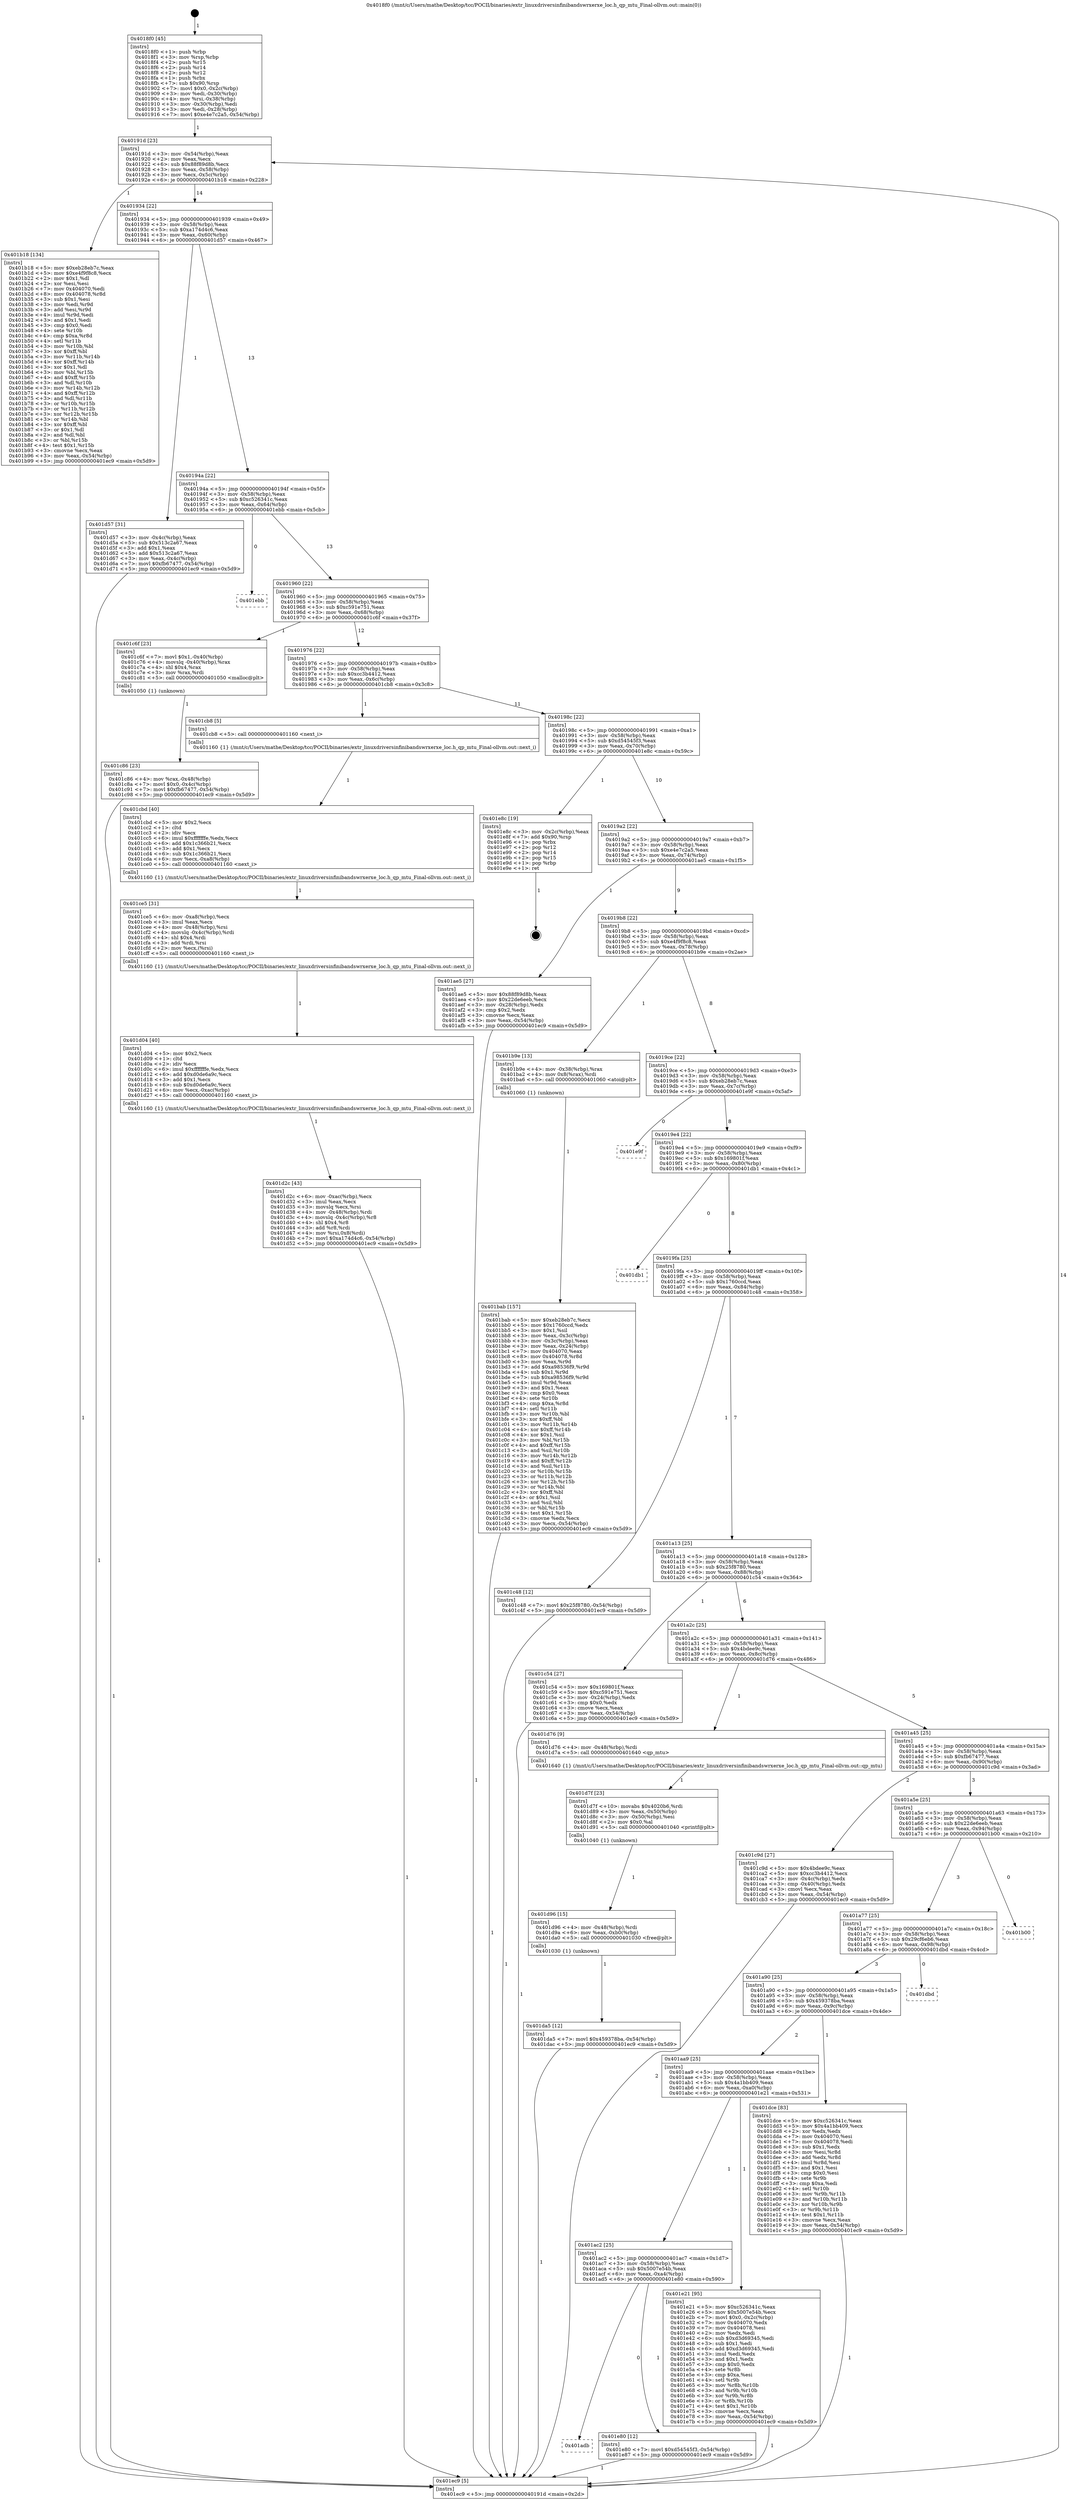 digraph "0x4018f0" {
  label = "0x4018f0 (/mnt/c/Users/mathe/Desktop/tcc/POCII/binaries/extr_linuxdriversinfinibandswrxerxe_loc.h_qp_mtu_Final-ollvm.out::main(0))"
  labelloc = "t"
  node[shape=record]

  Entry [label="",width=0.3,height=0.3,shape=circle,fillcolor=black,style=filled]
  "0x40191d" [label="{
     0x40191d [23]\l
     | [instrs]\l
     &nbsp;&nbsp;0x40191d \<+3\>: mov -0x54(%rbp),%eax\l
     &nbsp;&nbsp;0x401920 \<+2\>: mov %eax,%ecx\l
     &nbsp;&nbsp;0x401922 \<+6\>: sub $0x88f89d8b,%ecx\l
     &nbsp;&nbsp;0x401928 \<+3\>: mov %eax,-0x58(%rbp)\l
     &nbsp;&nbsp;0x40192b \<+3\>: mov %ecx,-0x5c(%rbp)\l
     &nbsp;&nbsp;0x40192e \<+6\>: je 0000000000401b18 \<main+0x228\>\l
  }"]
  "0x401b18" [label="{
     0x401b18 [134]\l
     | [instrs]\l
     &nbsp;&nbsp;0x401b18 \<+5\>: mov $0xeb28eb7c,%eax\l
     &nbsp;&nbsp;0x401b1d \<+5\>: mov $0xe4f9f8c8,%ecx\l
     &nbsp;&nbsp;0x401b22 \<+2\>: mov $0x1,%dl\l
     &nbsp;&nbsp;0x401b24 \<+2\>: xor %esi,%esi\l
     &nbsp;&nbsp;0x401b26 \<+7\>: mov 0x404070,%edi\l
     &nbsp;&nbsp;0x401b2d \<+8\>: mov 0x404078,%r8d\l
     &nbsp;&nbsp;0x401b35 \<+3\>: sub $0x1,%esi\l
     &nbsp;&nbsp;0x401b38 \<+3\>: mov %edi,%r9d\l
     &nbsp;&nbsp;0x401b3b \<+3\>: add %esi,%r9d\l
     &nbsp;&nbsp;0x401b3e \<+4\>: imul %r9d,%edi\l
     &nbsp;&nbsp;0x401b42 \<+3\>: and $0x1,%edi\l
     &nbsp;&nbsp;0x401b45 \<+3\>: cmp $0x0,%edi\l
     &nbsp;&nbsp;0x401b48 \<+4\>: sete %r10b\l
     &nbsp;&nbsp;0x401b4c \<+4\>: cmp $0xa,%r8d\l
     &nbsp;&nbsp;0x401b50 \<+4\>: setl %r11b\l
     &nbsp;&nbsp;0x401b54 \<+3\>: mov %r10b,%bl\l
     &nbsp;&nbsp;0x401b57 \<+3\>: xor $0xff,%bl\l
     &nbsp;&nbsp;0x401b5a \<+3\>: mov %r11b,%r14b\l
     &nbsp;&nbsp;0x401b5d \<+4\>: xor $0xff,%r14b\l
     &nbsp;&nbsp;0x401b61 \<+3\>: xor $0x1,%dl\l
     &nbsp;&nbsp;0x401b64 \<+3\>: mov %bl,%r15b\l
     &nbsp;&nbsp;0x401b67 \<+4\>: and $0xff,%r15b\l
     &nbsp;&nbsp;0x401b6b \<+3\>: and %dl,%r10b\l
     &nbsp;&nbsp;0x401b6e \<+3\>: mov %r14b,%r12b\l
     &nbsp;&nbsp;0x401b71 \<+4\>: and $0xff,%r12b\l
     &nbsp;&nbsp;0x401b75 \<+3\>: and %dl,%r11b\l
     &nbsp;&nbsp;0x401b78 \<+3\>: or %r10b,%r15b\l
     &nbsp;&nbsp;0x401b7b \<+3\>: or %r11b,%r12b\l
     &nbsp;&nbsp;0x401b7e \<+3\>: xor %r12b,%r15b\l
     &nbsp;&nbsp;0x401b81 \<+3\>: or %r14b,%bl\l
     &nbsp;&nbsp;0x401b84 \<+3\>: xor $0xff,%bl\l
     &nbsp;&nbsp;0x401b87 \<+3\>: or $0x1,%dl\l
     &nbsp;&nbsp;0x401b8a \<+2\>: and %dl,%bl\l
     &nbsp;&nbsp;0x401b8c \<+3\>: or %bl,%r15b\l
     &nbsp;&nbsp;0x401b8f \<+4\>: test $0x1,%r15b\l
     &nbsp;&nbsp;0x401b93 \<+3\>: cmovne %ecx,%eax\l
     &nbsp;&nbsp;0x401b96 \<+3\>: mov %eax,-0x54(%rbp)\l
     &nbsp;&nbsp;0x401b99 \<+5\>: jmp 0000000000401ec9 \<main+0x5d9\>\l
  }"]
  "0x401934" [label="{
     0x401934 [22]\l
     | [instrs]\l
     &nbsp;&nbsp;0x401934 \<+5\>: jmp 0000000000401939 \<main+0x49\>\l
     &nbsp;&nbsp;0x401939 \<+3\>: mov -0x58(%rbp),%eax\l
     &nbsp;&nbsp;0x40193c \<+5\>: sub $0xa174d4c6,%eax\l
     &nbsp;&nbsp;0x401941 \<+3\>: mov %eax,-0x60(%rbp)\l
     &nbsp;&nbsp;0x401944 \<+6\>: je 0000000000401d57 \<main+0x467\>\l
  }"]
  Exit [label="",width=0.3,height=0.3,shape=circle,fillcolor=black,style=filled,peripheries=2]
  "0x401d57" [label="{
     0x401d57 [31]\l
     | [instrs]\l
     &nbsp;&nbsp;0x401d57 \<+3\>: mov -0x4c(%rbp),%eax\l
     &nbsp;&nbsp;0x401d5a \<+5\>: sub $0x513c2a67,%eax\l
     &nbsp;&nbsp;0x401d5f \<+3\>: add $0x1,%eax\l
     &nbsp;&nbsp;0x401d62 \<+5\>: add $0x513c2a67,%eax\l
     &nbsp;&nbsp;0x401d67 \<+3\>: mov %eax,-0x4c(%rbp)\l
     &nbsp;&nbsp;0x401d6a \<+7\>: movl $0xfb67477,-0x54(%rbp)\l
     &nbsp;&nbsp;0x401d71 \<+5\>: jmp 0000000000401ec9 \<main+0x5d9\>\l
  }"]
  "0x40194a" [label="{
     0x40194a [22]\l
     | [instrs]\l
     &nbsp;&nbsp;0x40194a \<+5\>: jmp 000000000040194f \<main+0x5f\>\l
     &nbsp;&nbsp;0x40194f \<+3\>: mov -0x58(%rbp),%eax\l
     &nbsp;&nbsp;0x401952 \<+5\>: sub $0xc526341c,%eax\l
     &nbsp;&nbsp;0x401957 \<+3\>: mov %eax,-0x64(%rbp)\l
     &nbsp;&nbsp;0x40195a \<+6\>: je 0000000000401ebb \<main+0x5cb\>\l
  }"]
  "0x401adb" [label="{
     0x401adb\l
  }", style=dashed]
  "0x401ebb" [label="{
     0x401ebb\l
  }", style=dashed]
  "0x401960" [label="{
     0x401960 [22]\l
     | [instrs]\l
     &nbsp;&nbsp;0x401960 \<+5\>: jmp 0000000000401965 \<main+0x75\>\l
     &nbsp;&nbsp;0x401965 \<+3\>: mov -0x58(%rbp),%eax\l
     &nbsp;&nbsp;0x401968 \<+5\>: sub $0xc591e751,%eax\l
     &nbsp;&nbsp;0x40196d \<+3\>: mov %eax,-0x68(%rbp)\l
     &nbsp;&nbsp;0x401970 \<+6\>: je 0000000000401c6f \<main+0x37f\>\l
  }"]
  "0x401e80" [label="{
     0x401e80 [12]\l
     | [instrs]\l
     &nbsp;&nbsp;0x401e80 \<+7\>: movl $0xd54545f3,-0x54(%rbp)\l
     &nbsp;&nbsp;0x401e87 \<+5\>: jmp 0000000000401ec9 \<main+0x5d9\>\l
  }"]
  "0x401c6f" [label="{
     0x401c6f [23]\l
     | [instrs]\l
     &nbsp;&nbsp;0x401c6f \<+7\>: movl $0x1,-0x40(%rbp)\l
     &nbsp;&nbsp;0x401c76 \<+4\>: movslq -0x40(%rbp),%rax\l
     &nbsp;&nbsp;0x401c7a \<+4\>: shl $0x4,%rax\l
     &nbsp;&nbsp;0x401c7e \<+3\>: mov %rax,%rdi\l
     &nbsp;&nbsp;0x401c81 \<+5\>: call 0000000000401050 \<malloc@plt\>\l
     | [calls]\l
     &nbsp;&nbsp;0x401050 \{1\} (unknown)\l
  }"]
  "0x401976" [label="{
     0x401976 [22]\l
     | [instrs]\l
     &nbsp;&nbsp;0x401976 \<+5\>: jmp 000000000040197b \<main+0x8b\>\l
     &nbsp;&nbsp;0x40197b \<+3\>: mov -0x58(%rbp),%eax\l
     &nbsp;&nbsp;0x40197e \<+5\>: sub $0xcc3b4412,%eax\l
     &nbsp;&nbsp;0x401983 \<+3\>: mov %eax,-0x6c(%rbp)\l
     &nbsp;&nbsp;0x401986 \<+6\>: je 0000000000401cb8 \<main+0x3c8\>\l
  }"]
  "0x401ac2" [label="{
     0x401ac2 [25]\l
     | [instrs]\l
     &nbsp;&nbsp;0x401ac2 \<+5\>: jmp 0000000000401ac7 \<main+0x1d7\>\l
     &nbsp;&nbsp;0x401ac7 \<+3\>: mov -0x58(%rbp),%eax\l
     &nbsp;&nbsp;0x401aca \<+5\>: sub $0x5007e54b,%eax\l
     &nbsp;&nbsp;0x401acf \<+6\>: mov %eax,-0xa4(%rbp)\l
     &nbsp;&nbsp;0x401ad5 \<+6\>: je 0000000000401e80 \<main+0x590\>\l
  }"]
  "0x401cb8" [label="{
     0x401cb8 [5]\l
     | [instrs]\l
     &nbsp;&nbsp;0x401cb8 \<+5\>: call 0000000000401160 \<next_i\>\l
     | [calls]\l
     &nbsp;&nbsp;0x401160 \{1\} (/mnt/c/Users/mathe/Desktop/tcc/POCII/binaries/extr_linuxdriversinfinibandswrxerxe_loc.h_qp_mtu_Final-ollvm.out::next_i)\l
  }"]
  "0x40198c" [label="{
     0x40198c [22]\l
     | [instrs]\l
     &nbsp;&nbsp;0x40198c \<+5\>: jmp 0000000000401991 \<main+0xa1\>\l
     &nbsp;&nbsp;0x401991 \<+3\>: mov -0x58(%rbp),%eax\l
     &nbsp;&nbsp;0x401994 \<+5\>: sub $0xd54545f3,%eax\l
     &nbsp;&nbsp;0x401999 \<+3\>: mov %eax,-0x70(%rbp)\l
     &nbsp;&nbsp;0x40199c \<+6\>: je 0000000000401e8c \<main+0x59c\>\l
  }"]
  "0x401e21" [label="{
     0x401e21 [95]\l
     | [instrs]\l
     &nbsp;&nbsp;0x401e21 \<+5\>: mov $0xc526341c,%eax\l
     &nbsp;&nbsp;0x401e26 \<+5\>: mov $0x5007e54b,%ecx\l
     &nbsp;&nbsp;0x401e2b \<+7\>: movl $0x0,-0x2c(%rbp)\l
     &nbsp;&nbsp;0x401e32 \<+7\>: mov 0x404070,%edx\l
     &nbsp;&nbsp;0x401e39 \<+7\>: mov 0x404078,%esi\l
     &nbsp;&nbsp;0x401e40 \<+2\>: mov %edx,%edi\l
     &nbsp;&nbsp;0x401e42 \<+6\>: sub $0xd3d69345,%edi\l
     &nbsp;&nbsp;0x401e48 \<+3\>: sub $0x1,%edi\l
     &nbsp;&nbsp;0x401e4b \<+6\>: add $0xd3d69345,%edi\l
     &nbsp;&nbsp;0x401e51 \<+3\>: imul %edi,%edx\l
     &nbsp;&nbsp;0x401e54 \<+3\>: and $0x1,%edx\l
     &nbsp;&nbsp;0x401e57 \<+3\>: cmp $0x0,%edx\l
     &nbsp;&nbsp;0x401e5a \<+4\>: sete %r8b\l
     &nbsp;&nbsp;0x401e5e \<+3\>: cmp $0xa,%esi\l
     &nbsp;&nbsp;0x401e61 \<+4\>: setl %r9b\l
     &nbsp;&nbsp;0x401e65 \<+3\>: mov %r8b,%r10b\l
     &nbsp;&nbsp;0x401e68 \<+3\>: and %r9b,%r10b\l
     &nbsp;&nbsp;0x401e6b \<+3\>: xor %r9b,%r8b\l
     &nbsp;&nbsp;0x401e6e \<+3\>: or %r8b,%r10b\l
     &nbsp;&nbsp;0x401e71 \<+4\>: test $0x1,%r10b\l
     &nbsp;&nbsp;0x401e75 \<+3\>: cmovne %ecx,%eax\l
     &nbsp;&nbsp;0x401e78 \<+3\>: mov %eax,-0x54(%rbp)\l
     &nbsp;&nbsp;0x401e7b \<+5\>: jmp 0000000000401ec9 \<main+0x5d9\>\l
  }"]
  "0x401e8c" [label="{
     0x401e8c [19]\l
     | [instrs]\l
     &nbsp;&nbsp;0x401e8c \<+3\>: mov -0x2c(%rbp),%eax\l
     &nbsp;&nbsp;0x401e8f \<+7\>: add $0x90,%rsp\l
     &nbsp;&nbsp;0x401e96 \<+1\>: pop %rbx\l
     &nbsp;&nbsp;0x401e97 \<+2\>: pop %r12\l
     &nbsp;&nbsp;0x401e99 \<+2\>: pop %r14\l
     &nbsp;&nbsp;0x401e9b \<+2\>: pop %r15\l
     &nbsp;&nbsp;0x401e9d \<+1\>: pop %rbp\l
     &nbsp;&nbsp;0x401e9e \<+1\>: ret\l
  }"]
  "0x4019a2" [label="{
     0x4019a2 [22]\l
     | [instrs]\l
     &nbsp;&nbsp;0x4019a2 \<+5\>: jmp 00000000004019a7 \<main+0xb7\>\l
     &nbsp;&nbsp;0x4019a7 \<+3\>: mov -0x58(%rbp),%eax\l
     &nbsp;&nbsp;0x4019aa \<+5\>: sub $0xe4e7c2a5,%eax\l
     &nbsp;&nbsp;0x4019af \<+3\>: mov %eax,-0x74(%rbp)\l
     &nbsp;&nbsp;0x4019b2 \<+6\>: je 0000000000401ae5 \<main+0x1f5\>\l
  }"]
  "0x401aa9" [label="{
     0x401aa9 [25]\l
     | [instrs]\l
     &nbsp;&nbsp;0x401aa9 \<+5\>: jmp 0000000000401aae \<main+0x1be\>\l
     &nbsp;&nbsp;0x401aae \<+3\>: mov -0x58(%rbp),%eax\l
     &nbsp;&nbsp;0x401ab1 \<+5\>: sub $0x4a1bb409,%eax\l
     &nbsp;&nbsp;0x401ab6 \<+6\>: mov %eax,-0xa0(%rbp)\l
     &nbsp;&nbsp;0x401abc \<+6\>: je 0000000000401e21 \<main+0x531\>\l
  }"]
  "0x401ae5" [label="{
     0x401ae5 [27]\l
     | [instrs]\l
     &nbsp;&nbsp;0x401ae5 \<+5\>: mov $0x88f89d8b,%eax\l
     &nbsp;&nbsp;0x401aea \<+5\>: mov $0x22de6eeb,%ecx\l
     &nbsp;&nbsp;0x401aef \<+3\>: mov -0x28(%rbp),%edx\l
     &nbsp;&nbsp;0x401af2 \<+3\>: cmp $0x2,%edx\l
     &nbsp;&nbsp;0x401af5 \<+3\>: cmovne %ecx,%eax\l
     &nbsp;&nbsp;0x401af8 \<+3\>: mov %eax,-0x54(%rbp)\l
     &nbsp;&nbsp;0x401afb \<+5\>: jmp 0000000000401ec9 \<main+0x5d9\>\l
  }"]
  "0x4019b8" [label="{
     0x4019b8 [22]\l
     | [instrs]\l
     &nbsp;&nbsp;0x4019b8 \<+5\>: jmp 00000000004019bd \<main+0xcd\>\l
     &nbsp;&nbsp;0x4019bd \<+3\>: mov -0x58(%rbp),%eax\l
     &nbsp;&nbsp;0x4019c0 \<+5\>: sub $0xe4f9f8c8,%eax\l
     &nbsp;&nbsp;0x4019c5 \<+3\>: mov %eax,-0x78(%rbp)\l
     &nbsp;&nbsp;0x4019c8 \<+6\>: je 0000000000401b9e \<main+0x2ae\>\l
  }"]
  "0x401ec9" [label="{
     0x401ec9 [5]\l
     | [instrs]\l
     &nbsp;&nbsp;0x401ec9 \<+5\>: jmp 000000000040191d \<main+0x2d\>\l
  }"]
  "0x4018f0" [label="{
     0x4018f0 [45]\l
     | [instrs]\l
     &nbsp;&nbsp;0x4018f0 \<+1\>: push %rbp\l
     &nbsp;&nbsp;0x4018f1 \<+3\>: mov %rsp,%rbp\l
     &nbsp;&nbsp;0x4018f4 \<+2\>: push %r15\l
     &nbsp;&nbsp;0x4018f6 \<+2\>: push %r14\l
     &nbsp;&nbsp;0x4018f8 \<+2\>: push %r12\l
     &nbsp;&nbsp;0x4018fa \<+1\>: push %rbx\l
     &nbsp;&nbsp;0x4018fb \<+7\>: sub $0x90,%rsp\l
     &nbsp;&nbsp;0x401902 \<+7\>: movl $0x0,-0x2c(%rbp)\l
     &nbsp;&nbsp;0x401909 \<+3\>: mov %edi,-0x30(%rbp)\l
     &nbsp;&nbsp;0x40190c \<+4\>: mov %rsi,-0x38(%rbp)\l
     &nbsp;&nbsp;0x401910 \<+3\>: mov -0x30(%rbp),%edi\l
     &nbsp;&nbsp;0x401913 \<+3\>: mov %edi,-0x28(%rbp)\l
     &nbsp;&nbsp;0x401916 \<+7\>: movl $0xe4e7c2a5,-0x54(%rbp)\l
  }"]
  "0x401dce" [label="{
     0x401dce [83]\l
     | [instrs]\l
     &nbsp;&nbsp;0x401dce \<+5\>: mov $0xc526341c,%eax\l
     &nbsp;&nbsp;0x401dd3 \<+5\>: mov $0x4a1bb409,%ecx\l
     &nbsp;&nbsp;0x401dd8 \<+2\>: xor %edx,%edx\l
     &nbsp;&nbsp;0x401dda \<+7\>: mov 0x404070,%esi\l
     &nbsp;&nbsp;0x401de1 \<+7\>: mov 0x404078,%edi\l
     &nbsp;&nbsp;0x401de8 \<+3\>: sub $0x1,%edx\l
     &nbsp;&nbsp;0x401deb \<+3\>: mov %esi,%r8d\l
     &nbsp;&nbsp;0x401dee \<+3\>: add %edx,%r8d\l
     &nbsp;&nbsp;0x401df1 \<+4\>: imul %r8d,%esi\l
     &nbsp;&nbsp;0x401df5 \<+3\>: and $0x1,%esi\l
     &nbsp;&nbsp;0x401df8 \<+3\>: cmp $0x0,%esi\l
     &nbsp;&nbsp;0x401dfb \<+4\>: sete %r9b\l
     &nbsp;&nbsp;0x401dff \<+3\>: cmp $0xa,%edi\l
     &nbsp;&nbsp;0x401e02 \<+4\>: setl %r10b\l
     &nbsp;&nbsp;0x401e06 \<+3\>: mov %r9b,%r11b\l
     &nbsp;&nbsp;0x401e09 \<+3\>: and %r10b,%r11b\l
     &nbsp;&nbsp;0x401e0c \<+3\>: xor %r10b,%r9b\l
     &nbsp;&nbsp;0x401e0f \<+3\>: or %r9b,%r11b\l
     &nbsp;&nbsp;0x401e12 \<+4\>: test $0x1,%r11b\l
     &nbsp;&nbsp;0x401e16 \<+3\>: cmovne %ecx,%eax\l
     &nbsp;&nbsp;0x401e19 \<+3\>: mov %eax,-0x54(%rbp)\l
     &nbsp;&nbsp;0x401e1c \<+5\>: jmp 0000000000401ec9 \<main+0x5d9\>\l
  }"]
  "0x401b9e" [label="{
     0x401b9e [13]\l
     | [instrs]\l
     &nbsp;&nbsp;0x401b9e \<+4\>: mov -0x38(%rbp),%rax\l
     &nbsp;&nbsp;0x401ba2 \<+4\>: mov 0x8(%rax),%rdi\l
     &nbsp;&nbsp;0x401ba6 \<+5\>: call 0000000000401060 \<atoi@plt\>\l
     | [calls]\l
     &nbsp;&nbsp;0x401060 \{1\} (unknown)\l
  }"]
  "0x4019ce" [label="{
     0x4019ce [22]\l
     | [instrs]\l
     &nbsp;&nbsp;0x4019ce \<+5\>: jmp 00000000004019d3 \<main+0xe3\>\l
     &nbsp;&nbsp;0x4019d3 \<+3\>: mov -0x58(%rbp),%eax\l
     &nbsp;&nbsp;0x4019d6 \<+5\>: sub $0xeb28eb7c,%eax\l
     &nbsp;&nbsp;0x4019db \<+3\>: mov %eax,-0x7c(%rbp)\l
     &nbsp;&nbsp;0x4019de \<+6\>: je 0000000000401e9f \<main+0x5af\>\l
  }"]
  "0x401bab" [label="{
     0x401bab [157]\l
     | [instrs]\l
     &nbsp;&nbsp;0x401bab \<+5\>: mov $0xeb28eb7c,%ecx\l
     &nbsp;&nbsp;0x401bb0 \<+5\>: mov $0x1760ccd,%edx\l
     &nbsp;&nbsp;0x401bb5 \<+3\>: mov $0x1,%sil\l
     &nbsp;&nbsp;0x401bb8 \<+3\>: mov %eax,-0x3c(%rbp)\l
     &nbsp;&nbsp;0x401bbb \<+3\>: mov -0x3c(%rbp),%eax\l
     &nbsp;&nbsp;0x401bbe \<+3\>: mov %eax,-0x24(%rbp)\l
     &nbsp;&nbsp;0x401bc1 \<+7\>: mov 0x404070,%eax\l
     &nbsp;&nbsp;0x401bc8 \<+8\>: mov 0x404078,%r8d\l
     &nbsp;&nbsp;0x401bd0 \<+3\>: mov %eax,%r9d\l
     &nbsp;&nbsp;0x401bd3 \<+7\>: add $0xa98536f9,%r9d\l
     &nbsp;&nbsp;0x401bda \<+4\>: sub $0x1,%r9d\l
     &nbsp;&nbsp;0x401bde \<+7\>: sub $0xa98536f9,%r9d\l
     &nbsp;&nbsp;0x401be5 \<+4\>: imul %r9d,%eax\l
     &nbsp;&nbsp;0x401be9 \<+3\>: and $0x1,%eax\l
     &nbsp;&nbsp;0x401bec \<+3\>: cmp $0x0,%eax\l
     &nbsp;&nbsp;0x401bef \<+4\>: sete %r10b\l
     &nbsp;&nbsp;0x401bf3 \<+4\>: cmp $0xa,%r8d\l
     &nbsp;&nbsp;0x401bf7 \<+4\>: setl %r11b\l
     &nbsp;&nbsp;0x401bfb \<+3\>: mov %r10b,%bl\l
     &nbsp;&nbsp;0x401bfe \<+3\>: xor $0xff,%bl\l
     &nbsp;&nbsp;0x401c01 \<+3\>: mov %r11b,%r14b\l
     &nbsp;&nbsp;0x401c04 \<+4\>: xor $0xff,%r14b\l
     &nbsp;&nbsp;0x401c08 \<+4\>: xor $0x1,%sil\l
     &nbsp;&nbsp;0x401c0c \<+3\>: mov %bl,%r15b\l
     &nbsp;&nbsp;0x401c0f \<+4\>: and $0xff,%r15b\l
     &nbsp;&nbsp;0x401c13 \<+3\>: and %sil,%r10b\l
     &nbsp;&nbsp;0x401c16 \<+3\>: mov %r14b,%r12b\l
     &nbsp;&nbsp;0x401c19 \<+4\>: and $0xff,%r12b\l
     &nbsp;&nbsp;0x401c1d \<+3\>: and %sil,%r11b\l
     &nbsp;&nbsp;0x401c20 \<+3\>: or %r10b,%r15b\l
     &nbsp;&nbsp;0x401c23 \<+3\>: or %r11b,%r12b\l
     &nbsp;&nbsp;0x401c26 \<+3\>: xor %r12b,%r15b\l
     &nbsp;&nbsp;0x401c29 \<+3\>: or %r14b,%bl\l
     &nbsp;&nbsp;0x401c2c \<+3\>: xor $0xff,%bl\l
     &nbsp;&nbsp;0x401c2f \<+4\>: or $0x1,%sil\l
     &nbsp;&nbsp;0x401c33 \<+3\>: and %sil,%bl\l
     &nbsp;&nbsp;0x401c36 \<+3\>: or %bl,%r15b\l
     &nbsp;&nbsp;0x401c39 \<+4\>: test $0x1,%r15b\l
     &nbsp;&nbsp;0x401c3d \<+3\>: cmovne %edx,%ecx\l
     &nbsp;&nbsp;0x401c40 \<+3\>: mov %ecx,-0x54(%rbp)\l
     &nbsp;&nbsp;0x401c43 \<+5\>: jmp 0000000000401ec9 \<main+0x5d9\>\l
  }"]
  "0x401a90" [label="{
     0x401a90 [25]\l
     | [instrs]\l
     &nbsp;&nbsp;0x401a90 \<+5\>: jmp 0000000000401a95 \<main+0x1a5\>\l
     &nbsp;&nbsp;0x401a95 \<+3\>: mov -0x58(%rbp),%eax\l
     &nbsp;&nbsp;0x401a98 \<+5\>: sub $0x459378ba,%eax\l
     &nbsp;&nbsp;0x401a9d \<+6\>: mov %eax,-0x9c(%rbp)\l
     &nbsp;&nbsp;0x401aa3 \<+6\>: je 0000000000401dce \<main+0x4de\>\l
  }"]
  "0x401e9f" [label="{
     0x401e9f\l
  }", style=dashed]
  "0x4019e4" [label="{
     0x4019e4 [22]\l
     | [instrs]\l
     &nbsp;&nbsp;0x4019e4 \<+5\>: jmp 00000000004019e9 \<main+0xf9\>\l
     &nbsp;&nbsp;0x4019e9 \<+3\>: mov -0x58(%rbp),%eax\l
     &nbsp;&nbsp;0x4019ec \<+5\>: sub $0x169801f,%eax\l
     &nbsp;&nbsp;0x4019f1 \<+3\>: mov %eax,-0x80(%rbp)\l
     &nbsp;&nbsp;0x4019f4 \<+6\>: je 0000000000401db1 \<main+0x4c1\>\l
  }"]
  "0x401dbd" [label="{
     0x401dbd\l
  }", style=dashed]
  "0x401db1" [label="{
     0x401db1\l
  }", style=dashed]
  "0x4019fa" [label="{
     0x4019fa [25]\l
     | [instrs]\l
     &nbsp;&nbsp;0x4019fa \<+5\>: jmp 00000000004019ff \<main+0x10f\>\l
     &nbsp;&nbsp;0x4019ff \<+3\>: mov -0x58(%rbp),%eax\l
     &nbsp;&nbsp;0x401a02 \<+5\>: sub $0x1760ccd,%eax\l
     &nbsp;&nbsp;0x401a07 \<+6\>: mov %eax,-0x84(%rbp)\l
     &nbsp;&nbsp;0x401a0d \<+6\>: je 0000000000401c48 \<main+0x358\>\l
  }"]
  "0x401a77" [label="{
     0x401a77 [25]\l
     | [instrs]\l
     &nbsp;&nbsp;0x401a77 \<+5\>: jmp 0000000000401a7c \<main+0x18c\>\l
     &nbsp;&nbsp;0x401a7c \<+3\>: mov -0x58(%rbp),%eax\l
     &nbsp;&nbsp;0x401a7f \<+5\>: sub $0x29cf6eb6,%eax\l
     &nbsp;&nbsp;0x401a84 \<+6\>: mov %eax,-0x98(%rbp)\l
     &nbsp;&nbsp;0x401a8a \<+6\>: je 0000000000401dbd \<main+0x4cd\>\l
  }"]
  "0x401c48" [label="{
     0x401c48 [12]\l
     | [instrs]\l
     &nbsp;&nbsp;0x401c48 \<+7\>: movl $0x25f8780,-0x54(%rbp)\l
     &nbsp;&nbsp;0x401c4f \<+5\>: jmp 0000000000401ec9 \<main+0x5d9\>\l
  }"]
  "0x401a13" [label="{
     0x401a13 [25]\l
     | [instrs]\l
     &nbsp;&nbsp;0x401a13 \<+5\>: jmp 0000000000401a18 \<main+0x128\>\l
     &nbsp;&nbsp;0x401a18 \<+3\>: mov -0x58(%rbp),%eax\l
     &nbsp;&nbsp;0x401a1b \<+5\>: sub $0x25f8780,%eax\l
     &nbsp;&nbsp;0x401a20 \<+6\>: mov %eax,-0x88(%rbp)\l
     &nbsp;&nbsp;0x401a26 \<+6\>: je 0000000000401c54 \<main+0x364\>\l
  }"]
  "0x401b00" [label="{
     0x401b00\l
  }", style=dashed]
  "0x401c54" [label="{
     0x401c54 [27]\l
     | [instrs]\l
     &nbsp;&nbsp;0x401c54 \<+5\>: mov $0x169801f,%eax\l
     &nbsp;&nbsp;0x401c59 \<+5\>: mov $0xc591e751,%ecx\l
     &nbsp;&nbsp;0x401c5e \<+3\>: mov -0x24(%rbp),%edx\l
     &nbsp;&nbsp;0x401c61 \<+3\>: cmp $0x0,%edx\l
     &nbsp;&nbsp;0x401c64 \<+3\>: cmove %ecx,%eax\l
     &nbsp;&nbsp;0x401c67 \<+3\>: mov %eax,-0x54(%rbp)\l
     &nbsp;&nbsp;0x401c6a \<+5\>: jmp 0000000000401ec9 \<main+0x5d9\>\l
  }"]
  "0x401a2c" [label="{
     0x401a2c [25]\l
     | [instrs]\l
     &nbsp;&nbsp;0x401a2c \<+5\>: jmp 0000000000401a31 \<main+0x141\>\l
     &nbsp;&nbsp;0x401a31 \<+3\>: mov -0x58(%rbp),%eax\l
     &nbsp;&nbsp;0x401a34 \<+5\>: sub $0x4bdee9c,%eax\l
     &nbsp;&nbsp;0x401a39 \<+6\>: mov %eax,-0x8c(%rbp)\l
     &nbsp;&nbsp;0x401a3f \<+6\>: je 0000000000401d76 \<main+0x486\>\l
  }"]
  "0x401c86" [label="{
     0x401c86 [23]\l
     | [instrs]\l
     &nbsp;&nbsp;0x401c86 \<+4\>: mov %rax,-0x48(%rbp)\l
     &nbsp;&nbsp;0x401c8a \<+7\>: movl $0x0,-0x4c(%rbp)\l
     &nbsp;&nbsp;0x401c91 \<+7\>: movl $0xfb67477,-0x54(%rbp)\l
     &nbsp;&nbsp;0x401c98 \<+5\>: jmp 0000000000401ec9 \<main+0x5d9\>\l
  }"]
  "0x401da5" [label="{
     0x401da5 [12]\l
     | [instrs]\l
     &nbsp;&nbsp;0x401da5 \<+7\>: movl $0x459378ba,-0x54(%rbp)\l
     &nbsp;&nbsp;0x401dac \<+5\>: jmp 0000000000401ec9 \<main+0x5d9\>\l
  }"]
  "0x401d76" [label="{
     0x401d76 [9]\l
     | [instrs]\l
     &nbsp;&nbsp;0x401d76 \<+4\>: mov -0x48(%rbp),%rdi\l
     &nbsp;&nbsp;0x401d7a \<+5\>: call 0000000000401640 \<qp_mtu\>\l
     | [calls]\l
     &nbsp;&nbsp;0x401640 \{1\} (/mnt/c/Users/mathe/Desktop/tcc/POCII/binaries/extr_linuxdriversinfinibandswrxerxe_loc.h_qp_mtu_Final-ollvm.out::qp_mtu)\l
  }"]
  "0x401a45" [label="{
     0x401a45 [25]\l
     | [instrs]\l
     &nbsp;&nbsp;0x401a45 \<+5\>: jmp 0000000000401a4a \<main+0x15a\>\l
     &nbsp;&nbsp;0x401a4a \<+3\>: mov -0x58(%rbp),%eax\l
     &nbsp;&nbsp;0x401a4d \<+5\>: sub $0xfb67477,%eax\l
     &nbsp;&nbsp;0x401a52 \<+6\>: mov %eax,-0x90(%rbp)\l
     &nbsp;&nbsp;0x401a58 \<+6\>: je 0000000000401c9d \<main+0x3ad\>\l
  }"]
  "0x401d96" [label="{
     0x401d96 [15]\l
     | [instrs]\l
     &nbsp;&nbsp;0x401d96 \<+4\>: mov -0x48(%rbp),%rdi\l
     &nbsp;&nbsp;0x401d9a \<+6\>: mov %eax,-0xb0(%rbp)\l
     &nbsp;&nbsp;0x401da0 \<+5\>: call 0000000000401030 \<free@plt\>\l
     | [calls]\l
     &nbsp;&nbsp;0x401030 \{1\} (unknown)\l
  }"]
  "0x401c9d" [label="{
     0x401c9d [27]\l
     | [instrs]\l
     &nbsp;&nbsp;0x401c9d \<+5\>: mov $0x4bdee9c,%eax\l
     &nbsp;&nbsp;0x401ca2 \<+5\>: mov $0xcc3b4412,%ecx\l
     &nbsp;&nbsp;0x401ca7 \<+3\>: mov -0x4c(%rbp),%edx\l
     &nbsp;&nbsp;0x401caa \<+3\>: cmp -0x40(%rbp),%edx\l
     &nbsp;&nbsp;0x401cad \<+3\>: cmovl %ecx,%eax\l
     &nbsp;&nbsp;0x401cb0 \<+3\>: mov %eax,-0x54(%rbp)\l
     &nbsp;&nbsp;0x401cb3 \<+5\>: jmp 0000000000401ec9 \<main+0x5d9\>\l
  }"]
  "0x401a5e" [label="{
     0x401a5e [25]\l
     | [instrs]\l
     &nbsp;&nbsp;0x401a5e \<+5\>: jmp 0000000000401a63 \<main+0x173\>\l
     &nbsp;&nbsp;0x401a63 \<+3\>: mov -0x58(%rbp),%eax\l
     &nbsp;&nbsp;0x401a66 \<+5\>: sub $0x22de6eeb,%eax\l
     &nbsp;&nbsp;0x401a6b \<+6\>: mov %eax,-0x94(%rbp)\l
     &nbsp;&nbsp;0x401a71 \<+6\>: je 0000000000401b00 \<main+0x210\>\l
  }"]
  "0x401cbd" [label="{
     0x401cbd [40]\l
     | [instrs]\l
     &nbsp;&nbsp;0x401cbd \<+5\>: mov $0x2,%ecx\l
     &nbsp;&nbsp;0x401cc2 \<+1\>: cltd\l
     &nbsp;&nbsp;0x401cc3 \<+2\>: idiv %ecx\l
     &nbsp;&nbsp;0x401cc5 \<+6\>: imul $0xfffffffe,%edx,%ecx\l
     &nbsp;&nbsp;0x401ccb \<+6\>: add $0x1c366b21,%ecx\l
     &nbsp;&nbsp;0x401cd1 \<+3\>: add $0x1,%ecx\l
     &nbsp;&nbsp;0x401cd4 \<+6\>: sub $0x1c366b21,%ecx\l
     &nbsp;&nbsp;0x401cda \<+6\>: mov %ecx,-0xa8(%rbp)\l
     &nbsp;&nbsp;0x401ce0 \<+5\>: call 0000000000401160 \<next_i\>\l
     | [calls]\l
     &nbsp;&nbsp;0x401160 \{1\} (/mnt/c/Users/mathe/Desktop/tcc/POCII/binaries/extr_linuxdriversinfinibandswrxerxe_loc.h_qp_mtu_Final-ollvm.out::next_i)\l
  }"]
  "0x401ce5" [label="{
     0x401ce5 [31]\l
     | [instrs]\l
     &nbsp;&nbsp;0x401ce5 \<+6\>: mov -0xa8(%rbp),%ecx\l
     &nbsp;&nbsp;0x401ceb \<+3\>: imul %eax,%ecx\l
     &nbsp;&nbsp;0x401cee \<+4\>: mov -0x48(%rbp),%rsi\l
     &nbsp;&nbsp;0x401cf2 \<+4\>: movslq -0x4c(%rbp),%rdi\l
     &nbsp;&nbsp;0x401cf6 \<+4\>: shl $0x4,%rdi\l
     &nbsp;&nbsp;0x401cfa \<+3\>: add %rdi,%rsi\l
     &nbsp;&nbsp;0x401cfd \<+2\>: mov %ecx,(%rsi)\l
     &nbsp;&nbsp;0x401cff \<+5\>: call 0000000000401160 \<next_i\>\l
     | [calls]\l
     &nbsp;&nbsp;0x401160 \{1\} (/mnt/c/Users/mathe/Desktop/tcc/POCII/binaries/extr_linuxdriversinfinibandswrxerxe_loc.h_qp_mtu_Final-ollvm.out::next_i)\l
  }"]
  "0x401d04" [label="{
     0x401d04 [40]\l
     | [instrs]\l
     &nbsp;&nbsp;0x401d04 \<+5\>: mov $0x2,%ecx\l
     &nbsp;&nbsp;0x401d09 \<+1\>: cltd\l
     &nbsp;&nbsp;0x401d0a \<+2\>: idiv %ecx\l
     &nbsp;&nbsp;0x401d0c \<+6\>: imul $0xfffffffe,%edx,%ecx\l
     &nbsp;&nbsp;0x401d12 \<+6\>: add $0xd0de6a9c,%ecx\l
     &nbsp;&nbsp;0x401d18 \<+3\>: add $0x1,%ecx\l
     &nbsp;&nbsp;0x401d1b \<+6\>: sub $0xd0de6a9c,%ecx\l
     &nbsp;&nbsp;0x401d21 \<+6\>: mov %ecx,-0xac(%rbp)\l
     &nbsp;&nbsp;0x401d27 \<+5\>: call 0000000000401160 \<next_i\>\l
     | [calls]\l
     &nbsp;&nbsp;0x401160 \{1\} (/mnt/c/Users/mathe/Desktop/tcc/POCII/binaries/extr_linuxdriversinfinibandswrxerxe_loc.h_qp_mtu_Final-ollvm.out::next_i)\l
  }"]
  "0x401d2c" [label="{
     0x401d2c [43]\l
     | [instrs]\l
     &nbsp;&nbsp;0x401d2c \<+6\>: mov -0xac(%rbp),%ecx\l
     &nbsp;&nbsp;0x401d32 \<+3\>: imul %eax,%ecx\l
     &nbsp;&nbsp;0x401d35 \<+3\>: movslq %ecx,%rsi\l
     &nbsp;&nbsp;0x401d38 \<+4\>: mov -0x48(%rbp),%rdi\l
     &nbsp;&nbsp;0x401d3c \<+4\>: movslq -0x4c(%rbp),%r8\l
     &nbsp;&nbsp;0x401d40 \<+4\>: shl $0x4,%r8\l
     &nbsp;&nbsp;0x401d44 \<+3\>: add %r8,%rdi\l
     &nbsp;&nbsp;0x401d47 \<+4\>: mov %rsi,0x8(%rdi)\l
     &nbsp;&nbsp;0x401d4b \<+7\>: movl $0xa174d4c6,-0x54(%rbp)\l
     &nbsp;&nbsp;0x401d52 \<+5\>: jmp 0000000000401ec9 \<main+0x5d9\>\l
  }"]
  "0x401d7f" [label="{
     0x401d7f [23]\l
     | [instrs]\l
     &nbsp;&nbsp;0x401d7f \<+10\>: movabs $0x4020b6,%rdi\l
     &nbsp;&nbsp;0x401d89 \<+3\>: mov %eax,-0x50(%rbp)\l
     &nbsp;&nbsp;0x401d8c \<+3\>: mov -0x50(%rbp),%esi\l
     &nbsp;&nbsp;0x401d8f \<+2\>: mov $0x0,%al\l
     &nbsp;&nbsp;0x401d91 \<+5\>: call 0000000000401040 \<printf@plt\>\l
     | [calls]\l
     &nbsp;&nbsp;0x401040 \{1\} (unknown)\l
  }"]
  Entry -> "0x4018f0" [label=" 1"]
  "0x40191d" -> "0x401b18" [label=" 1"]
  "0x40191d" -> "0x401934" [label=" 14"]
  "0x401e8c" -> Exit [label=" 1"]
  "0x401934" -> "0x401d57" [label=" 1"]
  "0x401934" -> "0x40194a" [label=" 13"]
  "0x401e80" -> "0x401ec9" [label=" 1"]
  "0x40194a" -> "0x401ebb" [label=" 0"]
  "0x40194a" -> "0x401960" [label=" 13"]
  "0x401ac2" -> "0x401adb" [label=" 0"]
  "0x401960" -> "0x401c6f" [label=" 1"]
  "0x401960" -> "0x401976" [label=" 12"]
  "0x401ac2" -> "0x401e80" [label=" 1"]
  "0x401976" -> "0x401cb8" [label=" 1"]
  "0x401976" -> "0x40198c" [label=" 11"]
  "0x401e21" -> "0x401ec9" [label=" 1"]
  "0x40198c" -> "0x401e8c" [label=" 1"]
  "0x40198c" -> "0x4019a2" [label=" 10"]
  "0x401aa9" -> "0x401ac2" [label=" 1"]
  "0x4019a2" -> "0x401ae5" [label=" 1"]
  "0x4019a2" -> "0x4019b8" [label=" 9"]
  "0x401ae5" -> "0x401ec9" [label=" 1"]
  "0x4018f0" -> "0x40191d" [label=" 1"]
  "0x401ec9" -> "0x40191d" [label=" 14"]
  "0x401b18" -> "0x401ec9" [label=" 1"]
  "0x401aa9" -> "0x401e21" [label=" 1"]
  "0x4019b8" -> "0x401b9e" [label=" 1"]
  "0x4019b8" -> "0x4019ce" [label=" 8"]
  "0x401b9e" -> "0x401bab" [label=" 1"]
  "0x401bab" -> "0x401ec9" [label=" 1"]
  "0x401dce" -> "0x401ec9" [label=" 1"]
  "0x4019ce" -> "0x401e9f" [label=" 0"]
  "0x4019ce" -> "0x4019e4" [label=" 8"]
  "0x401a90" -> "0x401dce" [label=" 1"]
  "0x4019e4" -> "0x401db1" [label=" 0"]
  "0x4019e4" -> "0x4019fa" [label=" 8"]
  "0x401a90" -> "0x401aa9" [label=" 2"]
  "0x4019fa" -> "0x401c48" [label=" 1"]
  "0x4019fa" -> "0x401a13" [label=" 7"]
  "0x401c48" -> "0x401ec9" [label=" 1"]
  "0x401a77" -> "0x401dbd" [label=" 0"]
  "0x401a13" -> "0x401c54" [label=" 1"]
  "0x401a13" -> "0x401a2c" [label=" 6"]
  "0x401c54" -> "0x401ec9" [label=" 1"]
  "0x401c6f" -> "0x401c86" [label=" 1"]
  "0x401c86" -> "0x401ec9" [label=" 1"]
  "0x401a77" -> "0x401a90" [label=" 3"]
  "0x401a2c" -> "0x401d76" [label=" 1"]
  "0x401a2c" -> "0x401a45" [label=" 5"]
  "0x401a5e" -> "0x401b00" [label=" 0"]
  "0x401a45" -> "0x401c9d" [label=" 2"]
  "0x401a45" -> "0x401a5e" [label=" 3"]
  "0x401c9d" -> "0x401ec9" [label=" 2"]
  "0x401cb8" -> "0x401cbd" [label=" 1"]
  "0x401cbd" -> "0x401ce5" [label=" 1"]
  "0x401ce5" -> "0x401d04" [label=" 1"]
  "0x401d04" -> "0x401d2c" [label=" 1"]
  "0x401d2c" -> "0x401ec9" [label=" 1"]
  "0x401d57" -> "0x401ec9" [label=" 1"]
  "0x401d76" -> "0x401d7f" [label=" 1"]
  "0x401d7f" -> "0x401d96" [label=" 1"]
  "0x401d96" -> "0x401da5" [label=" 1"]
  "0x401da5" -> "0x401ec9" [label=" 1"]
  "0x401a5e" -> "0x401a77" [label=" 3"]
}
